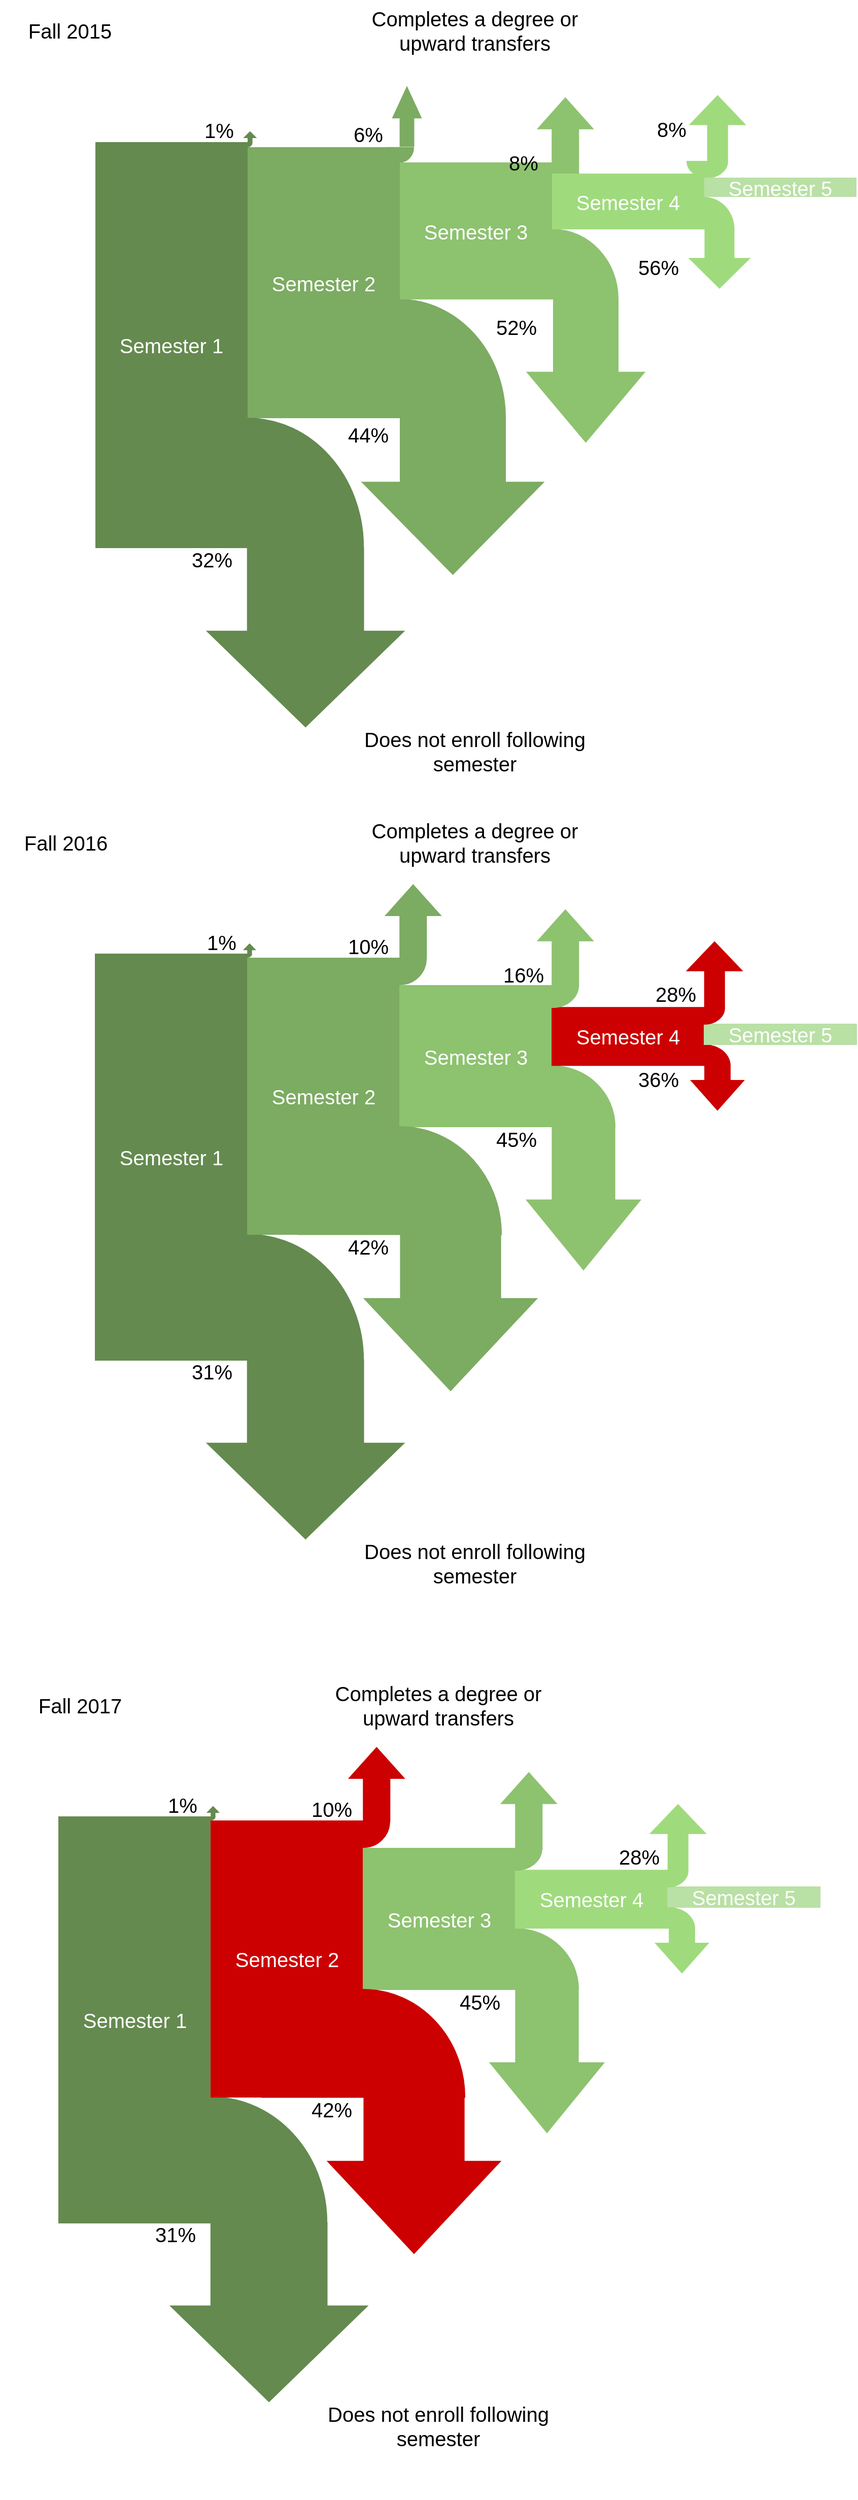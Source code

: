 <mxfile version="20.8.5" type="github">
  <diagram id="3BLNDf7WAw_VyQK-qgkP" name="Page-1">
    <mxGraphModel dx="913" dy="1168" grid="1" gridSize="10" guides="1" tooltips="1" connect="1" arrows="1" fold="1" page="1" pageScale="1" pageWidth="850" pageHeight="1100" background="#ffffff" math="0" shadow="0">
      <root>
        <mxCell id="0" />
        <mxCell id="1" parent="0" />
        <mxCell id="eU9Ldcz-xGVGo0lGxh9K-34" value="" style="verticalLabelPosition=bottom;verticalAlign=top;html=1;shape=mxgraph.basic.half_circle;flipV=1;fillColor=#8DC26F;strokeColor=#8DC26F;" parent="1" vertex="1">
          <mxGeometry x="476" y="206" width="129" height="68.5" as="geometry" />
        </mxCell>
        <mxCell id="eU9Ldcz-xGVGo0lGxh9K-24" value="" style="verticalLabelPosition=bottom;verticalAlign=top;html=1;shape=mxgraph.basic.half_circle;flipV=1;strokeColor=#7CAB62;fillColor=#7CAB62;" parent="1" vertex="1">
          <mxGeometry x="285" y="275" width="209" height="116.5" as="geometry" />
        </mxCell>
        <mxCell id="eU9Ldcz-xGVGo0lGxh9K-101" value="&lt;font color=&quot;#000000&quot;&gt;1%&lt;/font&gt;" style="rounded=0;whiteSpace=wrap;html=1;labelBackgroundColor=none;fillStyle=solid;strokeColor=none;fontSize=20;fontColor=#FFFFFF;fillColor=none;gradientColor=none;container=0;" parent="1" vertex="1">
          <mxGeometry x="177.34" y="96.49" width="70" height="23.51" as="geometry" />
        </mxCell>
        <mxCell id="eU9Ldcz-xGVGo0lGxh9K-55" value="" style="verticalLabelPosition=bottom;verticalAlign=top;html=1;shape=mxgraph.basic.half_circle;flipV=1;rotation=-180;fillColor=#7CAB62;strokeColor=#7CAB62;" parent="1" vertex="1">
          <mxGeometry x="376.5" y="125.4" width="27" height="14.3" as="geometry" />
        </mxCell>
        <mxCell id="eU9Ldcz-xGVGo0lGxh9K-62" value="" style="group" parent="1" vertex="1" connectable="0">
          <mxGeometry x="663" y="86.5" width="67.26" height="68.495" as="geometry" />
        </mxCell>
        <mxCell id="eU9Ldcz-xGVGo0lGxh9K-61" value="" style="verticalLabelPosition=bottom;verticalAlign=top;html=1;shape=mxgraph.basic.half_circle;flipV=1;rotation=-180;fillColor=#9FDB7D;strokeColor=#9FDB7D;" parent="eU9Ldcz-xGVGo0lGxh9K-62" vertex="1">
          <mxGeometry x="10" y="52.495" width="40" height="16" as="geometry" />
        </mxCell>
        <mxCell id="eU9Ldcz-xGVGo0lGxh9K-59" value="" style="group;rotation=-180;flipH=1;" parent="eU9Ldcz-xGVGo0lGxh9K-62" vertex="1" connectable="0">
          <mxGeometry width="67.26" height="52.61" as="geometry" />
        </mxCell>
        <mxCell id="eU9Ldcz-xGVGo0lGxh9K-60" value="" style="html=1;shadow=0;dashed=0;align=center;verticalAlign=middle;shape=mxgraph.arrows2.arrow;dy=0.64;dx=28.37;direction=south;notch=0;rotation=-180;fillColor=#9FDB7D;strokeColor=#9FDB7D;" parent="eU9Ldcz-xGVGo0lGxh9K-59" vertex="1">
          <mxGeometry x="13" y="-12.13" width="54.26" height="64.74" as="geometry" />
        </mxCell>
        <mxCell id="Jka_3K3yyHLLtvZlxswz-1" value="&lt;font color=&quot;#000000&quot;&gt;8%&lt;/font&gt;" style="rounded=0;whiteSpace=wrap;html=1;labelBackgroundColor=none;fillStyle=solid;strokeColor=none;fontSize=20;fontColor=#FFFFFF;fillColor=none;gradientColor=none;" vertex="1" parent="eU9Ldcz-xGVGo0lGxh9K-59">
          <mxGeometry x="-40" y="8.48" width="70" height="23.51" as="geometry" />
        </mxCell>
        <mxCell id="eU9Ldcz-xGVGo0lGxh9K-40" value="" style="group" parent="1" vertex="1" connectable="0">
          <mxGeometry x="658" y="173" width="65" height="87" as="geometry" />
        </mxCell>
        <mxCell id="eU9Ldcz-xGVGo0lGxh9K-38" value="" style="html=1;shadow=0;dashed=0;align=center;verticalAlign=middle;shape=mxgraph.arrows2.arrow;dy=0.52;dx=30.37;direction=south;notch=0;fillColor=#9FDB7D;strokeColor=none;" parent="eU9Ldcz-xGVGo0lGxh9K-40" vertex="1">
          <mxGeometry x="16.25" y="32" width="61.5" height="59.478" as="geometry" />
        </mxCell>
        <mxCell id="eU9Ldcz-xGVGo0lGxh9K-37" value="" style="verticalLabelPosition=bottom;verticalAlign=top;html=1;shape=mxgraph.basic.half_circle;flipV=1;fillColor=#9FDB7D;strokeColor=none;" parent="eU9Ldcz-xGVGo0lGxh9K-40" vertex="1">
          <mxGeometry x="1.992" y="1" width="59.765" height="32" as="geometry" />
        </mxCell>
        <mxCell id="eU9Ldcz-xGVGo0lGxh9K-36" value="" style="group" parent="1" vertex="1" connectable="0">
          <mxGeometry x="650" y="210" width="97" height="66" as="geometry" />
        </mxCell>
        <mxCell id="eU9Ldcz-xGVGo0lGxh9K-87" value="" style="html=1;shadow=0;dashed=0;align=center;verticalAlign=middle;shape=mxgraph.arrows2.arrow;dy=0.52;dx=30.37;direction=south;notch=0;rotation=-180;fillColor=#7CAB62;strokeColor=#7CAB62;" parent="1" vertex="1">
          <mxGeometry x="383" y="65.78" width="28" height="58.31" as="geometry" />
        </mxCell>
        <mxCell id="eU9Ldcz-xGVGo0lGxh9K-57" value="" style="html=1;shadow=0;dashed=0;align=center;verticalAlign=middle;shape=mxgraph.arrows2.arrow;dy=0.52;dx=30.37;direction=south;notch=0;rotation=-180;fillColor=#8DC26F;strokeColor=#8DC26F;" parent="1" vertex="1">
          <mxGeometry x="526" y="76.49" width="54.26" height="75" as="geometry" />
        </mxCell>
        <mxCell id="eU9Ldcz-xGVGo0lGxh9K-58" value="" style="verticalLabelPosition=bottom;verticalAlign=top;html=1;shape=mxgraph.basic.half_circle;flipV=1;rotation=-180;fillColor=#8DC26F;strokeColor=#8DC26F;" parent="1" vertex="1">
          <mxGeometry x="515.255" y="151.096" width="51" height="21.512" as="geometry" />
        </mxCell>
        <mxCell id="eU9Ldcz-xGVGo0lGxh9K-93" value="&lt;font style=&quot;font-size: 20px;&quot; color=&quot;#ffffff&quot;&gt;Semester 1&lt;/font&gt;" style="rounded=0;whiteSpace=wrap;html=1;labelBackgroundColor=none;fillStyle=solid;strokeColor=none;fillColor=#648A4F;gradientColor=none;" parent="1" vertex="1">
          <mxGeometry x="90" y="120" width="150" height="400" as="geometry" />
        </mxCell>
        <mxCell id="eU9Ldcz-xGVGo0lGxh9K-51" value="" style="shape=singleArrow;direction=south;whiteSpace=wrap;html=1;arrowWidth=0.344;arrowSize=0.55;rotation=-180;fillColor=#648A4F;strokeColor=#648A4F;" parent="1" vertex="1">
          <mxGeometry x="236.9" y="110" width="11" height="10" as="geometry" />
        </mxCell>
        <mxCell id="eU9Ldcz-xGVGo0lGxh9K-94" value="&lt;font style=&quot;font-size: 20px;&quot; color=&quot;#ffffff&quot;&gt;Semester 2&lt;/font&gt;" style="rounded=0;whiteSpace=wrap;html=1;labelBackgroundColor=none;fillStyle=solid;strokeColor=none;fillColor=#7CAB62;gradientColor=none;" parent="1" vertex="1">
          <mxGeometry x="240" y="125" width="150" height="267" as="geometry" />
        </mxCell>
        <mxCell id="eU9Ldcz-xGVGo0lGxh9K-95" value="&lt;font style=&quot;font-size: 20px;&quot; color=&quot;#ffffff&quot;&gt;Semester 3&lt;/font&gt;" style="rounded=0;whiteSpace=wrap;html=1;labelBackgroundColor=none;fillStyle=solid;strokeColor=none;fillColor=#8DC26F;gradientColor=none;" parent="1" vertex="1">
          <mxGeometry x="390" y="140" width="150" height="135" as="geometry" />
        </mxCell>
        <mxCell id="eU9Ldcz-xGVGo0lGxh9K-25" value="" style="html=1;shadow=0;dashed=0;align=center;verticalAlign=middle;shape=mxgraph.arrows2.arrow;dy=0.42;dx=90.63;direction=south;notch=0;strokeColor=#7CAB62;fillColor=#7CAB62;" parent="1" vertex="1">
          <mxGeometry x="353" y="392" width="178.5" height="153.78" as="geometry" />
        </mxCell>
        <mxCell id="eU9Ldcz-xGVGo0lGxh9K-96" value="&lt;font style=&quot;font-size: 20px;&quot; color=&quot;#ffffff&quot;&gt;Semester 4&lt;/font&gt;" style="rounded=0;whiteSpace=wrap;html=1;labelBackgroundColor=none;fillStyle=solid;strokeColor=none;fillColor=#9FDB7D;gradientColor=none;" parent="1" vertex="1">
          <mxGeometry x="540" y="151" width="150" height="55" as="geometry" />
        </mxCell>
        <mxCell id="eU9Ldcz-xGVGo0lGxh9K-97" value="&lt;font style=&quot;font-size: 20px;&quot; color=&quot;#ffffff&quot;&gt;Semester 5&lt;/font&gt;" style="rounded=0;whiteSpace=wrap;html=1;labelBackgroundColor=none;fillStyle=solid;strokeColor=none;fillColor=#B9E0A5;gradientColor=none;" parent="1" vertex="1">
          <mxGeometry x="690" y="155" width="150" height="19" as="geometry" />
        </mxCell>
        <mxCell id="eU9Ldcz-xGVGo0lGxh9K-99" value="&lt;font color=&quot;#000000&quot;&gt;Does not enroll following semester&lt;/font&gt;" style="rounded=0;whiteSpace=wrap;html=1;labelBackgroundColor=none;fillStyle=solid;strokeColor=none;fontSize=20;fontColor=#FFFFFF;fillColor=none;gradientColor=none;" parent="1" vertex="1">
          <mxGeometry x="346.52" y="690" width="233.74" height="60" as="geometry" />
        </mxCell>
        <mxCell id="eU9Ldcz-xGVGo0lGxh9K-100" value="&lt;font color=&quot;#000000&quot;&gt;Completes a degree or upward transfers&lt;/font&gt;" style="rounded=0;whiteSpace=wrap;html=1;labelBackgroundColor=none;fillStyle=solid;strokeColor=none;fontSize=20;fontColor=#FFFFFF;fillColor=none;gradientColor=none;" parent="1" vertex="1">
          <mxGeometry x="346.52" y="-20" width="233.74" height="60" as="geometry" />
        </mxCell>
        <mxCell id="eU9Ldcz-xGVGo0lGxh9K-102" value="&lt;font color=&quot;#000000&quot;&gt;6%&lt;/font&gt;" style="rounded=0;whiteSpace=wrap;html=1;labelBackgroundColor=none;fillStyle=solid;strokeColor=none;fontSize=20;fontColor=#FFFFFF;fillColor=none;gradientColor=none;" parent="1" vertex="1">
          <mxGeometry x="324" y="100.49" width="70" height="23.51" as="geometry" />
        </mxCell>
        <mxCell id="eU9Ldcz-xGVGo0lGxh9K-103" value="&lt;font color=&quot;#000000&quot;&gt;8%&lt;/font&gt;" style="rounded=0;whiteSpace=wrap;html=1;labelBackgroundColor=none;fillStyle=solid;strokeColor=none;fontSize=20;fontColor=#FFFFFF;fillColor=none;gradientColor=none;" parent="1" vertex="1">
          <mxGeometry x="477" y="127.98" width="70" height="23.51" as="geometry" />
        </mxCell>
        <mxCell id="eU9Ldcz-xGVGo0lGxh9K-110" value="&lt;font color=&quot;#000000&quot;&gt;56%&lt;/font&gt;" style="rounded=0;whiteSpace=wrap;html=1;labelBackgroundColor=none;fillStyle=solid;strokeColor=none;fontSize=20;fontColor=#FFFFFF;fillColor=none;gradientColor=none;" parent="1" vertex="1">
          <mxGeometry x="610" y="231.25" width="70" height="23.51" as="geometry" />
        </mxCell>
        <mxCell id="fxDB6JZg9kAw3pCAnRjl-48" value="&lt;font color=&quot;#000000&quot;&gt;Fall 2015&lt;/font&gt;" style="rounded=0;whiteSpace=wrap;html=1;labelBackgroundColor=none;fillStyle=solid;strokeColor=none;fontSize=20;fontColor=#FFFFFF;fillColor=none;gradientColor=none;" parent="1" vertex="1">
          <mxGeometry y="-20" width="130" height="60" as="geometry" />
        </mxCell>
        <mxCell id="fxDB6JZg9kAw3pCAnRjl-3" value="" style="group" parent="1" vertex="1" connectable="0">
          <mxGeometry x="665" y="1009" width="65.255" height="66.383" as="geometry" />
        </mxCell>
        <mxCell id="fxDB6JZg9kAw3pCAnRjl-5" value="" style="verticalLabelPosition=bottom;verticalAlign=top;html=1;shape=mxgraph.basic.half_circle;flipV=1;fillColor=#CC0000;strokeColor=none;" parent="fxDB6JZg9kAw3pCAnRjl-3" vertex="1">
          <mxGeometry width="51" height="21" as="geometry" />
        </mxCell>
        <mxCell id="fxDB6JZg9kAw3pCAnRjl-27" value="&lt;font color=&quot;#000000&quot;&gt;16%&lt;/font&gt;" style="rounded=0;whiteSpace=wrap;html=1;labelBackgroundColor=none;fillStyle=solid;strokeColor=none;fontSize=20;fontColor=#FFFFFF;fillColor=none;gradientColor=none;" parent="1" vertex="1">
          <mxGeometry x="477" y="927.98" width="70" height="23.51" as="geometry" />
        </mxCell>
        <mxCell id="fxDB6JZg9kAw3pCAnRjl-28" value="&lt;font color=&quot;#000000&quot;&gt;36%&lt;/font&gt;" style="rounded=0;whiteSpace=wrap;html=1;labelBackgroundColor=none;fillStyle=solid;strokeColor=none;fontSize=20;fontColor=#FFFFFF;fillColor=none;gradientColor=none;" parent="1" vertex="1">
          <mxGeometry x="610" y="1031.25" width="70" height="23.51" as="geometry" />
        </mxCell>
        <mxCell id="fxDB6JZg9kAw3pCAnRjl-46" value="" style="shape=singleArrow;direction=south;whiteSpace=wrap;html=1;arrowWidth=0.344;arrowSize=0.55;rotation=-180;fillColor=#648A4F;strokeColor=#648A4F;" parent="1" vertex="1">
          <mxGeometry x="236.59" y="910.09" width="10.75" height="10" as="geometry" />
        </mxCell>
        <mxCell id="fxDB6JZg9kAw3pCAnRjl-47" value="" style="verticalLabelPosition=bottom;verticalAlign=top;html=1;shape=mxgraph.basic.half_circle;flipV=1;rotation=-180;fillColor=#648A4F;strokeColor=#648A4F;" parent="1" vertex="1">
          <mxGeometry x="236" y="920" width="7.815" height="3" as="geometry" />
        </mxCell>
        <mxCell id="fxDB6JZg9kAw3pCAnRjl-50" value="" style="group" parent="1" vertex="1" connectable="0">
          <mxGeometry x="-4" y="780" width="844" height="812" as="geometry" />
        </mxCell>
        <mxCell id="fxDB6JZg9kAw3pCAnRjl-49" value="&lt;font color=&quot;#000000&quot;&gt;Fall 2016&lt;/font&gt;" style="rounded=0;whiteSpace=wrap;html=1;labelBackgroundColor=none;fillStyle=solid;strokeColor=none;fontSize=20;fontColor=#FFFFFF;fillColor=none;gradientColor=none;" parent="fxDB6JZg9kAw3pCAnRjl-50" vertex="1">
          <mxGeometry width="130" height="60" as="geometry" />
        </mxCell>
        <mxCell id="fxDB6JZg9kAw3pCAnRjl-6" value="" style="verticalLabelPosition=bottom;verticalAlign=top;html=1;shape=mxgraph.basic.half_circle;flipV=1;fillColor=#8DC26F;strokeColor=#8DC26F;" parent="fxDB6JZg9kAw3pCAnRjl-50" vertex="1">
          <mxGeometry x="482" y="250" width="124" height="60" as="geometry" />
        </mxCell>
        <mxCell id="fxDB6JZg9kAw3pCAnRjl-7" value="" style="html=1;shadow=0;dashed=0;align=center;verticalAlign=middle;shape=mxgraph.arrows2.arrow;dy=0.45;dx=68.71;direction=south;notch=0;fillColor=#8DC26F;strokeColor=#8DC26F;" parent="fxDB6JZg9kAw3pCAnRjl-50" vertex="1">
          <mxGeometry x="519" y="310" width="112" height="141" as="geometry" />
        </mxCell>
        <mxCell id="fxDB6JZg9kAw3pCAnRjl-8" value="&lt;font color=&quot;#000000&quot;&gt;45%&lt;/font&gt;" style="rounded=0;whiteSpace=wrap;html=1;labelBackgroundColor=none;fillStyle=solid;strokeColor=none;fontSize=20;fontColor=#FFFFFF;fillColor=none;gradientColor=none;" parent="fxDB6JZg9kAw3pCAnRjl-50" vertex="1">
          <mxGeometry x="474" y="310" width="70" height="23.51" as="geometry" />
        </mxCell>
        <mxCell id="fxDB6JZg9kAw3pCAnRjl-9" value="" style="group" parent="fxDB6JZg9kAw3pCAnRjl-50" vertex="1" connectable="0">
          <mxGeometry x="130" y="416" width="274" height="396" as="geometry" />
        </mxCell>
        <mxCell id="fxDB6JZg9kAw3pCAnRjl-10" value="" style="verticalLabelPosition=bottom;verticalAlign=top;html=1;shape=mxgraph.basic.half_circle;flipV=1;fillColor=#648A4F;strokeColor=#648A4F;" parent="fxDB6JZg9kAw3pCAnRjl-9" vertex="1">
          <mxGeometry width="228.085" height="123.707" as="geometry" />
        </mxCell>
        <mxCell id="fxDB6JZg9kAw3pCAnRjl-11" value="" style="html=1;shadow=0;dashed=0;align=center;verticalAlign=middle;shape=mxgraph.arrows2.arrow;dy=0.41;dx=94.12;direction=south;notch=0;fillColor=#648A4F;strokeColor=#648A4F;" parent="fxDB6JZg9kAw3pCAnRjl-9" vertex="1">
          <mxGeometry x="74.13" y="123.7" width="193.87" height="176.3" as="geometry" />
        </mxCell>
        <mxCell id="fxDB6JZg9kAw3pCAnRjl-12" value="&lt;font color=&quot;#000000&quot;&gt;31%&lt;/font&gt;" style="rounded=0;whiteSpace=wrap;html=1;labelBackgroundColor=none;fillStyle=solid;strokeColor=none;fontSize=20;fontColor=#FFFFFF;fillColor=none;gradientColor=none;" parent="fxDB6JZg9kAw3pCAnRjl-9" vertex="1">
          <mxGeometry x="44" y="123.7" width="70" height="23.51" as="geometry" />
        </mxCell>
        <mxCell id="fxDB6JZg9kAw3pCAnRjl-13" value="&lt;font color=&quot;#000000&quot;&gt;42%&lt;/font&gt;" style="rounded=0;whiteSpace=wrap;html=1;labelBackgroundColor=none;fillStyle=solid;strokeColor=none;fontSize=20;fontColor=#FFFFFF;fillColor=none;gradientColor=none;" parent="fxDB6JZg9kAw3pCAnRjl-9" vertex="1">
          <mxGeometry x="198" width="70" height="23.51" as="geometry" />
        </mxCell>
        <mxCell id="fxDB6JZg9kAw3pCAnRjl-14" value="" style="html=1;shadow=0;dashed=0;align=center;verticalAlign=middle;shape=mxgraph.arrows2.arrow;dy=0.52;dx=30.37;direction=south;notch=0;rotation=-180;fillColor=#7CAB62;strokeColor=#7CAB62;" parent="fxDB6JZg9kAw3pCAnRjl-50" vertex="1">
          <mxGeometry x="380" y="71.69" width="54.26" height="72.4" as="geometry" />
        </mxCell>
        <mxCell id="fxDB6JZg9kAw3pCAnRjl-15" value="" style="html=1;shadow=0;dashed=0;align=center;verticalAlign=middle;shape=mxgraph.arrows2.arrow;dy=0.52;dx=30.37;direction=south;notch=0;rotation=-180;fillColor=#8DC26F;strokeColor=#8DC26F;" parent="fxDB6JZg9kAw3pCAnRjl-50" vertex="1">
          <mxGeometry x="530" y="96.49" width="54.26" height="75" as="geometry" />
        </mxCell>
        <mxCell id="fxDB6JZg9kAw3pCAnRjl-16" value="&lt;font style=&quot;font-size: 20px;&quot; color=&quot;#ffffff&quot;&gt;Semester 1&lt;/font&gt;" style="rounded=0;whiteSpace=wrap;html=1;labelBackgroundColor=none;fillStyle=solid;strokeColor=#648A4F;fillColor=#648A4F;gradientColor=none;" parent="fxDB6JZg9kAw3pCAnRjl-50" vertex="1">
          <mxGeometry x="94" y="140" width="150" height="400" as="geometry" />
        </mxCell>
        <mxCell id="fxDB6JZg9kAw3pCAnRjl-17" value="&lt;font style=&quot;font-size: 20px;&quot; color=&quot;#ffffff&quot;&gt;Semester 2&lt;/font&gt;" style="rounded=0;whiteSpace=wrap;html=1;labelBackgroundColor=none;fillStyle=solid;strokeColor=#7CAB62;fillColor=#7CAB62;gradientColor=none;" parent="fxDB6JZg9kAw3pCAnRjl-50" vertex="1">
          <mxGeometry x="244" y="144" width="150" height="272" as="geometry" />
        </mxCell>
        <mxCell id="fxDB6JZg9kAw3pCAnRjl-18" value="&lt;font style=&quot;font-size: 20px;&quot; color=&quot;#ffffff&quot;&gt;Semester 3&lt;/font&gt;" style="rounded=0;whiteSpace=wrap;html=1;labelBackgroundColor=none;fillStyle=solid;strokeColor=#8DC26F;fillColor=#8DC26F;gradientColor=none;" parent="fxDB6JZg9kAw3pCAnRjl-50" vertex="1">
          <mxGeometry x="394" y="171" width="150" height="139" as="geometry" />
        </mxCell>
        <mxCell id="fxDB6JZg9kAw3pCAnRjl-19" value="" style="verticalLabelPosition=bottom;verticalAlign=top;html=1;shape=mxgraph.basic.half_circle;flipV=1;strokeColor=#7CAB62;fillColor=#7CAB62;" parent="fxDB6JZg9kAw3pCAnRjl-50" vertex="1">
          <mxGeometry x="294" y="310" width="200" height="106.22" as="geometry" />
        </mxCell>
        <mxCell id="fxDB6JZg9kAw3pCAnRjl-20" value="" style="html=1;shadow=0;dashed=0;align=center;verticalAlign=middle;shape=mxgraph.arrows2.arrow;dy=0.42;dx=90.63;direction=south;notch=0;strokeColor=#7CAB62;fillColor=#7CAB62;" parent="fxDB6JZg9kAw3pCAnRjl-50" vertex="1">
          <mxGeometry x="359" y="416.22" width="170" height="153.78" as="geometry" />
        </mxCell>
        <mxCell id="fxDB6JZg9kAw3pCAnRjl-21" value="&lt;font style=&quot;font-size: 20px;&quot; color=&quot;#ffffff&quot;&gt;Semester 4&lt;/font&gt;" style="rounded=0;whiteSpace=wrap;html=1;labelBackgroundColor=none;fillStyle=solid;strokeColor=#CC0000;fillColor=#CC0000;gradientColor=none;" parent="fxDB6JZg9kAw3pCAnRjl-50" vertex="1">
          <mxGeometry x="544" y="192.61" width="150" height="57" as="geometry" />
        </mxCell>
        <mxCell id="fxDB6JZg9kAw3pCAnRjl-22" value="&lt;font style=&quot;font-size: 20px;&quot; color=&quot;#ffffff&quot;&gt;Semester 5&lt;/font&gt;" style="rounded=0;whiteSpace=wrap;html=1;labelBackgroundColor=none;fillStyle=solid;strokeColor=#B9E0A5;fillColor=#B9E0A5;gradientColor=none;" parent="fxDB6JZg9kAw3pCAnRjl-50" vertex="1">
          <mxGeometry x="694" y="209" width="150" height="20" as="geometry" />
        </mxCell>
        <mxCell id="fxDB6JZg9kAw3pCAnRjl-23" value="&lt;font color=&quot;#000000&quot;&gt;Does not enroll following semester&lt;/font&gt;" style="rounded=0;whiteSpace=wrap;html=1;labelBackgroundColor=none;fillStyle=solid;strokeColor=none;fontSize=20;fontColor=#FFFFFF;fillColor=none;gradientColor=none;" parent="fxDB6JZg9kAw3pCAnRjl-50" vertex="1">
          <mxGeometry x="350.52" y="710" width="233.74" height="60" as="geometry" />
        </mxCell>
        <mxCell id="fxDB6JZg9kAw3pCAnRjl-24" value="&lt;font color=&quot;#000000&quot;&gt;Completes a degree or upward transfers&lt;/font&gt;" style="rounded=0;whiteSpace=wrap;html=1;labelBackgroundColor=none;fillStyle=solid;strokeColor=none;fontSize=20;fontColor=#FFFFFF;fillColor=none;gradientColor=none;" parent="fxDB6JZg9kAw3pCAnRjl-50" vertex="1">
          <mxGeometry x="350.52" width="233.74" height="60" as="geometry" />
        </mxCell>
        <mxCell id="fxDB6JZg9kAw3pCAnRjl-25" value="&lt;font color=&quot;#000000&quot;&gt;1%&lt;/font&gt;" style="rounded=0;whiteSpace=wrap;html=1;labelBackgroundColor=none;fillStyle=solid;strokeColor=none;fontSize=20;fontColor=#FFFFFF;fillColor=none;gradientColor=none;" parent="fxDB6JZg9kAw3pCAnRjl-50" vertex="1">
          <mxGeometry x="194" y="116.49" width="48.66" height="23.51" as="geometry" />
        </mxCell>
        <mxCell id="fxDB6JZg9kAw3pCAnRjl-26" value="&lt;font color=&quot;#000000&quot;&gt;10%&lt;/font&gt;" style="rounded=0;whiteSpace=wrap;html=1;labelBackgroundColor=none;fillStyle=solid;strokeColor=none;fontSize=20;fontColor=#FFFFFF;fillColor=none;gradientColor=none;" parent="fxDB6JZg9kAw3pCAnRjl-50" vertex="1">
          <mxGeometry x="328" y="120.49" width="70" height="23.51" as="geometry" />
        </mxCell>
        <mxCell id="fxDB6JZg9kAw3pCAnRjl-30" value="" style="verticalLabelPosition=bottom;verticalAlign=top;html=1;shape=mxgraph.basic.half_circle;flipV=1;rotation=-180;fillColor=#7CAB62;strokeColor=#7CAB62;" parent="fxDB6JZg9kAw3pCAnRjl-50" vertex="1">
          <mxGeometry x="369" y="144.087" width="51" height="25.94" as="geometry" />
        </mxCell>
        <mxCell id="fxDB6JZg9kAw3pCAnRjl-31" value="" style="verticalLabelPosition=bottom;verticalAlign=top;html=1;shape=mxgraph.basic.half_circle;flipV=1;rotation=-180;fillColor=#8DC26F;strokeColor=#8DC26F;" parent="fxDB6JZg9kAw3pCAnRjl-50" vertex="1">
          <mxGeometry x="518.995" y="171" width="51" height="21.512" as="geometry" />
        </mxCell>
        <mxCell id="fxDB6JZg9kAw3pCAnRjl-39" value="" style="group" parent="fxDB6JZg9kAw3pCAnRjl-50" vertex="1" connectable="0">
          <mxGeometry x="664" y="139" width="67.26" height="68.495" as="geometry" />
        </mxCell>
        <mxCell id="fxDB6JZg9kAw3pCAnRjl-40" value="" style="verticalLabelPosition=bottom;verticalAlign=top;html=1;shape=mxgraph.basic.half_circle;flipV=1;rotation=-180;fillColor=#CC0000;strokeColor=#CC0000;" parent="fxDB6JZg9kAw3pCAnRjl-39" vertex="1">
          <mxGeometry x="10" y="54" width="40" height="16" as="geometry" />
        </mxCell>
        <mxCell id="fxDB6JZg9kAw3pCAnRjl-41" value="" style="group;rotation=-180;flipH=1;" parent="fxDB6JZg9kAw3pCAnRjl-39" vertex="1" connectable="0">
          <mxGeometry width="67.26" height="52.61" as="geometry" />
        </mxCell>
        <mxCell id="fxDB6JZg9kAw3pCAnRjl-42" value="" style="html=1;shadow=0;dashed=0;align=center;verticalAlign=middle;shape=mxgraph.arrows2.arrow;dy=0.64;dx=28.37;direction=south;notch=0;rotation=-180;fillColor=#CC0000;strokeColor=#CC0000;" parent="fxDB6JZg9kAw3pCAnRjl-41" vertex="1">
          <mxGeometry x="13" y="-11" width="54.26" height="64.74" as="geometry" />
        </mxCell>
        <mxCell id="fxDB6JZg9kAw3pCAnRjl-43" value="&lt;font color=&quot;#000000&quot;&gt;28%&lt;/font&gt;" style="rounded=0;whiteSpace=wrap;html=1;labelBackgroundColor=none;fillStyle=solid;strokeColor=none;fontSize=20;fontColor=#FFFFFF;fillColor=none;gradientColor=none;" parent="fxDB6JZg9kAw3pCAnRjl-41" vertex="1">
          <mxGeometry x="-33" y="28.6" width="70" height="23.51" as="geometry" />
        </mxCell>
        <mxCell id="fxDB6JZg9kAw3pCAnRjl-4" value="" style="html=1;shadow=0;dashed=0;align=center;verticalAlign=middle;shape=mxgraph.arrows2.arrow;dy=0.52;dx=30.37;direction=south;notch=0;fillColor=#CC0000;strokeColor=none;" parent="1" vertex="1">
          <mxGeometry x="676" y="1029" width="54" height="45.383" as="geometry" />
        </mxCell>
        <mxCell id="fxDB6JZg9kAw3pCAnRjl-52" value="&lt;font color=&quot;#000000&quot;&gt;Fall 2017&lt;/font&gt;" style="rounded=0;whiteSpace=wrap;html=1;labelBackgroundColor=none;fillStyle=solid;strokeColor=none;fontSize=20;fontColor=#FFFFFF;fillColor=none;gradientColor=none;" parent="1" vertex="1">
          <mxGeometry x="10" y="1630" width="130" height="60" as="geometry" />
        </mxCell>
        <mxCell id="fxDB6JZg9kAw3pCAnRjl-53" value="" style="verticalLabelPosition=bottom;verticalAlign=top;html=1;shape=mxgraph.basic.half_circle;flipV=1;fillColor=#8DC26F;strokeColor=#8DC26F;" parent="1" vertex="1">
          <mxGeometry x="442" y="1880" width="124" height="60" as="geometry" />
        </mxCell>
        <mxCell id="fxDB6JZg9kAw3pCAnRjl-54" value="" style="html=1;shadow=0;dashed=0;align=center;verticalAlign=middle;shape=mxgraph.arrows2.arrow;dy=0.45;dx=68.71;direction=south;notch=0;fillColor=#8DC26F;strokeColor=#8DC26F;" parent="1" vertex="1">
          <mxGeometry x="479" y="1940" width="112" height="141" as="geometry" />
        </mxCell>
        <mxCell id="fxDB6JZg9kAw3pCAnRjl-55" value="&lt;font color=&quot;#000000&quot;&gt;45%&lt;/font&gt;" style="rounded=0;whiteSpace=wrap;html=1;labelBackgroundColor=none;fillStyle=solid;strokeColor=none;fontSize=20;fontColor=#FFFFFF;fillColor=none;gradientColor=none;" parent="1" vertex="1">
          <mxGeometry x="434" y="1940" width="70" height="23.51" as="geometry" />
        </mxCell>
        <mxCell id="fxDB6JZg9kAw3pCAnRjl-56" value="" style="group" parent="1" vertex="1" connectable="0">
          <mxGeometry x="90" y="2046" width="274" height="396" as="geometry" />
        </mxCell>
        <mxCell id="fxDB6JZg9kAw3pCAnRjl-57" value="" style="verticalLabelPosition=bottom;verticalAlign=top;html=1;shape=mxgraph.basic.half_circle;flipV=1;fillColor=#648A4F;strokeColor=#648A4F;" parent="fxDB6JZg9kAw3pCAnRjl-56" vertex="1">
          <mxGeometry width="228.085" height="123.707" as="geometry" />
        </mxCell>
        <mxCell id="fxDB6JZg9kAw3pCAnRjl-58" value="" style="html=1;shadow=0;dashed=0;align=center;verticalAlign=middle;shape=mxgraph.arrows2.arrow;dy=0.41;dx=94.12;direction=south;notch=0;fillColor=#648A4F;strokeColor=#648A4F;" parent="fxDB6JZg9kAw3pCAnRjl-56" vertex="1">
          <mxGeometry x="74.13" y="123.7" width="193.87" height="176.3" as="geometry" />
        </mxCell>
        <mxCell id="fxDB6JZg9kAw3pCAnRjl-59" value="&lt;font color=&quot;#000000&quot;&gt;31%&lt;/font&gt;" style="rounded=0;whiteSpace=wrap;html=1;labelBackgroundColor=none;fillStyle=solid;strokeColor=none;fontSize=20;fontColor=#FFFFFF;fillColor=none;gradientColor=none;" parent="fxDB6JZg9kAw3pCAnRjl-56" vertex="1">
          <mxGeometry x="44" y="123.7" width="70" height="23.51" as="geometry" />
        </mxCell>
        <mxCell id="fxDB6JZg9kAw3pCAnRjl-60" value="&lt;font color=&quot;#000000&quot;&gt;42%&lt;/font&gt;" style="rounded=0;whiteSpace=wrap;html=1;labelBackgroundColor=none;fillStyle=solid;strokeColor=none;fontSize=20;fontColor=#FFFFFF;fillColor=none;gradientColor=none;" parent="fxDB6JZg9kAw3pCAnRjl-56" vertex="1">
          <mxGeometry x="198" width="70" height="23.51" as="geometry" />
        </mxCell>
        <mxCell id="fxDB6JZg9kAw3pCAnRjl-61" value="" style="html=1;shadow=0;dashed=0;align=center;verticalAlign=middle;shape=mxgraph.arrows2.arrow;dy=0.52;dx=30.37;direction=south;notch=0;rotation=-180;fillColor=#CC0000;strokeColor=#CC0000;" parent="1" vertex="1">
          <mxGeometry x="340" y="1701.69" width="54.26" height="72.4" as="geometry" />
        </mxCell>
        <mxCell id="fxDB6JZg9kAw3pCAnRjl-62" value="" style="html=1;shadow=0;dashed=0;align=center;verticalAlign=middle;shape=mxgraph.arrows2.arrow;dy=0.52;dx=30.37;direction=south;notch=0;rotation=-180;fillColor=#8DC26F;strokeColor=#8DC26F;" parent="1" vertex="1">
          <mxGeometry x="490" y="1726.49" width="54.26" height="75" as="geometry" />
        </mxCell>
        <mxCell id="fxDB6JZg9kAw3pCAnRjl-63" value="&lt;font style=&quot;font-size: 20px;&quot; color=&quot;#ffffff&quot;&gt;Semester 1&lt;/font&gt;" style="rounded=0;whiteSpace=wrap;html=1;labelBackgroundColor=none;fillStyle=solid;strokeColor=#648A4F;fillColor=#648A4F;gradientColor=none;" parent="1" vertex="1">
          <mxGeometry x="54" y="1770" width="150" height="400" as="geometry" />
        </mxCell>
        <mxCell id="fxDB6JZg9kAw3pCAnRjl-64" value="&lt;font style=&quot;font-size: 20px;&quot; color=&quot;#ffffff&quot;&gt;Semester 2&lt;/font&gt;" style="rounded=0;whiteSpace=wrap;html=1;labelBackgroundColor=none;fillStyle=solid;strokeColor=#CC0000;fillColor=#CC0000;gradientColor=none;" parent="1" vertex="1">
          <mxGeometry x="204" y="1774" width="150" height="272" as="geometry" />
        </mxCell>
        <mxCell id="fxDB6JZg9kAw3pCAnRjl-65" value="&lt;font style=&quot;font-size: 20px;&quot; color=&quot;#ffffff&quot;&gt;Semester 3&lt;/font&gt;" style="rounded=0;whiteSpace=wrap;html=1;labelBackgroundColor=none;fillStyle=solid;strokeColor=#8DC26F;fillColor=#8DC26F;gradientColor=none;" parent="1" vertex="1">
          <mxGeometry x="354" y="1801" width="150" height="139" as="geometry" />
        </mxCell>
        <mxCell id="fxDB6JZg9kAw3pCAnRjl-66" value="" style="verticalLabelPosition=bottom;verticalAlign=top;html=1;shape=mxgraph.basic.half_circle;flipV=1;strokeColor=#CC0000;fillColor=#CC0000;" parent="1" vertex="1">
          <mxGeometry x="254" y="1940" width="200" height="106.22" as="geometry" />
        </mxCell>
        <mxCell id="fxDB6JZg9kAw3pCAnRjl-67" value="" style="html=1;shadow=0;dashed=0;align=center;verticalAlign=middle;shape=mxgraph.arrows2.arrow;dy=0.42;dx=90.63;direction=south;notch=0;strokeColor=#CC0000;fillColor=#CC0000;" parent="1" vertex="1">
          <mxGeometry x="319" y="2046.22" width="170" height="153.78" as="geometry" />
        </mxCell>
        <mxCell id="fxDB6JZg9kAw3pCAnRjl-68" value="&lt;font style=&quot;font-size: 20px;&quot; color=&quot;#ffffff&quot;&gt;Semester 4&lt;/font&gt;" style="rounded=0;whiteSpace=wrap;html=1;labelBackgroundColor=none;fillStyle=solid;strokeColor=#9FDB7D;fillColor=#9FDB7D;gradientColor=none;" parent="1" vertex="1">
          <mxGeometry x="504" y="1822.61" width="150" height="57" as="geometry" />
        </mxCell>
        <mxCell id="fxDB6JZg9kAw3pCAnRjl-69" value="&lt;font style=&quot;font-size: 20px;&quot; color=&quot;#ffffff&quot;&gt;Semester 5&lt;/font&gt;" style="rounded=0;whiteSpace=wrap;html=1;labelBackgroundColor=none;fillStyle=solid;strokeColor=#B9E0A5;fillColor=#B9E0A5;gradientColor=none;" parent="1" vertex="1">
          <mxGeometry x="654" y="1839" width="150" height="20" as="geometry" />
        </mxCell>
        <mxCell id="fxDB6JZg9kAw3pCAnRjl-70" value="&lt;font color=&quot;#000000&quot;&gt;Does not enroll following semester&lt;/font&gt;" style="rounded=0;whiteSpace=wrap;html=1;labelBackgroundColor=none;fillStyle=solid;strokeColor=none;fontSize=20;fontColor=#FFFFFF;fillColor=none;gradientColor=none;" parent="1" vertex="1">
          <mxGeometry x="310.52" y="2340" width="233.74" height="60" as="geometry" />
        </mxCell>
        <mxCell id="fxDB6JZg9kAw3pCAnRjl-71" value="&lt;font color=&quot;#000000&quot;&gt;Completes a degree or upward transfers&lt;/font&gt;" style="rounded=0;whiteSpace=wrap;html=1;labelBackgroundColor=none;fillStyle=solid;strokeColor=none;fontSize=20;fontColor=#FFFFFF;fillColor=none;gradientColor=none;" parent="1" vertex="1">
          <mxGeometry x="310.52" y="1630" width="233.74" height="60" as="geometry" />
        </mxCell>
        <mxCell id="fxDB6JZg9kAw3pCAnRjl-72" value="&lt;font color=&quot;#000000&quot;&gt;1%&lt;/font&gt;" style="rounded=0;whiteSpace=wrap;html=1;labelBackgroundColor=none;fillStyle=solid;strokeColor=none;fontSize=20;fontColor=#FFFFFF;fillColor=none;gradientColor=none;" parent="1" vertex="1">
          <mxGeometry x="141.34" y="1746.49" width="70" height="23.51" as="geometry" />
        </mxCell>
        <mxCell id="fxDB6JZg9kAw3pCAnRjl-73" value="&lt;font color=&quot;#000000&quot;&gt;10%&lt;/font&gt;" style="rounded=0;whiteSpace=wrap;html=1;labelBackgroundColor=none;fillStyle=solid;strokeColor=none;fontSize=20;fontColor=#FFFFFF;fillColor=none;gradientColor=none;" parent="1" vertex="1">
          <mxGeometry x="288" y="1750.49" width="70" height="23.51" as="geometry" />
        </mxCell>
        <mxCell id="fxDB6JZg9kAw3pCAnRjl-74" value="" style="verticalLabelPosition=bottom;verticalAlign=top;html=1;shape=mxgraph.basic.half_circle;flipV=1;rotation=-180;fillColor=#CC0000;strokeColor=#CC0000;" parent="1" vertex="1">
          <mxGeometry x="329" y="1774.087" width="51" height="25.94" as="geometry" />
        </mxCell>
        <mxCell id="fxDB6JZg9kAw3pCAnRjl-75" value="" style="verticalLabelPosition=bottom;verticalAlign=top;html=1;shape=mxgraph.basic.half_circle;flipV=1;rotation=-180;fillColor=#8DC26F;strokeColor=#8DC26F;" parent="1" vertex="1">
          <mxGeometry x="478.995" y="1801" width="51" height="21.512" as="geometry" />
        </mxCell>
        <mxCell id="fxDB6JZg9kAw3pCAnRjl-76" value="" style="group" parent="1" vertex="1" connectable="0">
          <mxGeometry x="624" y="1769" width="67.26" height="68.495" as="geometry" />
        </mxCell>
        <mxCell id="fxDB6JZg9kAw3pCAnRjl-77" value="" style="verticalLabelPosition=bottom;verticalAlign=top;html=1;shape=mxgraph.basic.half_circle;flipV=1;rotation=-180;fillColor=#9FDB7D;strokeColor=#9FDB7D;" parent="fxDB6JZg9kAw3pCAnRjl-76" vertex="1">
          <mxGeometry x="10" y="54" width="40" height="16" as="geometry" />
        </mxCell>
        <mxCell id="fxDB6JZg9kAw3pCAnRjl-78" value="" style="group;rotation=-180;flipH=1;" parent="fxDB6JZg9kAw3pCAnRjl-76" vertex="1" connectable="0">
          <mxGeometry width="67.26" height="52.61" as="geometry" />
        </mxCell>
        <mxCell id="fxDB6JZg9kAw3pCAnRjl-79" value="" style="html=1;shadow=0;dashed=0;align=center;verticalAlign=middle;shape=mxgraph.arrows2.arrow;dy=0.64;dx=28.37;direction=south;notch=0;rotation=-180;fillColor=#9FDB7D;strokeColor=#9FDB7D;" parent="fxDB6JZg9kAw3pCAnRjl-78" vertex="1">
          <mxGeometry x="13" y="-11" width="54.26" height="64.74" as="geometry" />
        </mxCell>
        <mxCell id="fxDB6JZg9kAw3pCAnRjl-80" value="&lt;font color=&quot;#000000&quot;&gt;28%&lt;/font&gt;" style="rounded=0;whiteSpace=wrap;html=1;labelBackgroundColor=none;fillStyle=solid;strokeColor=none;fontSize=20;fontColor=#FFFFFF;fillColor=none;gradientColor=none;" parent="fxDB6JZg9kAw3pCAnRjl-78" vertex="1">
          <mxGeometry x="-33" y="28.6" width="70" height="23.51" as="geometry" />
        </mxCell>
        <mxCell id="fxDB6JZg9kAw3pCAnRjl-84" value="" style="verticalLabelPosition=bottom;verticalAlign=top;html=1;shape=mxgraph.basic.half_circle;flipV=1;fillColor=#9FDB7D;strokeColor=none;" parent="1" vertex="1">
          <mxGeometry x="630" y="1859" width="51" height="21" as="geometry" />
        </mxCell>
        <mxCell id="fxDB6JZg9kAw3pCAnRjl-83" value="" style="html=1;shadow=0;dashed=0;align=center;verticalAlign=middle;shape=mxgraph.arrows2.arrow;dy=0.52;dx=30.37;direction=south;notch=0;fillColor=#9FDB7D;strokeColor=none;" parent="1" vertex="1">
          <mxGeometry x="641" y="1879" width="54" height="45.383" as="geometry" />
        </mxCell>
        <mxCell id="fxDB6JZg9kAw3pCAnRjl-86" value="" style="shape=singleArrow;direction=south;whiteSpace=wrap;html=1;arrowWidth=0.344;arrowSize=0.55;rotation=-180;fillColor=#648A4F;strokeColor=#648A4F;" parent="1" vertex="1">
          <mxGeometry x="200.59" y="1760" width="10.75" height="10" as="geometry" />
        </mxCell>
        <mxCell id="fxDB6JZg9kAw3pCAnRjl-87" value="" style="verticalLabelPosition=bottom;verticalAlign=top;html=1;shape=mxgraph.basic.half_circle;flipV=1;rotation=-180;fillColor=#648A4F;strokeColor=#648A4F;" parent="1" vertex="1">
          <mxGeometry x="200" y="1770" width="7.815" height="3" as="geometry" />
        </mxCell>
        <mxCell id="eU9Ldcz-xGVGo0lGxh9K-31" value="" style="verticalLabelPosition=bottom;verticalAlign=top;html=1;shape=mxgraph.basic.half_circle;flipV=1;fillColor=#648A4F;strokeColor=#648A4F;" parent="1" vertex="1">
          <mxGeometry x="126" y="392" width="228.085" height="127" as="geometry" />
        </mxCell>
        <mxCell id="eU9Ldcz-xGVGo0lGxh9K-32" value="" style="html=1;shadow=0;dashed=0;align=center;verticalAlign=middle;shape=mxgraph.arrows2.arrow;dy=0.41;dx=94.12;direction=south;notch=0;fillColor=#648A4F;strokeColor=#648A4F;" parent="1" vertex="1">
          <mxGeometry x="200.13" y="519.7" width="193.87" height="176.3" as="geometry" />
        </mxCell>
        <mxCell id="eU9Ldcz-xGVGo0lGxh9K-107" value="&lt;font color=&quot;#000000&quot;&gt;32%&lt;/font&gt;" style="rounded=0;whiteSpace=wrap;html=1;labelBackgroundColor=none;fillStyle=solid;strokeColor=none;fontSize=20;fontColor=#FFFFFF;fillColor=none;gradientColor=none;" parent="1" vertex="1">
          <mxGeometry x="170" y="519.7" width="70" height="23.51" as="geometry" />
        </mxCell>
        <mxCell id="eU9Ldcz-xGVGo0lGxh9K-108" value="&lt;font color=&quot;#000000&quot;&gt;44%&lt;/font&gt;" style="rounded=0;whiteSpace=wrap;html=1;labelBackgroundColor=none;fillStyle=solid;strokeColor=none;fontSize=20;fontColor=#FFFFFF;fillColor=none;gradientColor=none;" parent="1" vertex="1">
          <mxGeometry x="324" y="396" width="70" height="23.51" as="geometry" />
        </mxCell>
        <mxCell id="eU9Ldcz-xGVGo0lGxh9K-35" value="" style="html=1;shadow=0;dashed=0;align=center;verticalAlign=middle;shape=mxgraph.arrows2.arrow;dy=0.45;dx=68.71;direction=south;notch=0;fillColor=#8DC26F;strokeColor=#8DC26F;" parent="1" vertex="1">
          <mxGeometry x="515.5" y="274.5" width="115.5" height="141" as="geometry" />
        </mxCell>
        <mxCell id="eU9Ldcz-xGVGo0lGxh9K-109" value="&lt;font color=&quot;#000000&quot;&gt;52%&lt;/font&gt;" style="rounded=0;whiteSpace=wrap;html=1;labelBackgroundColor=none;fillStyle=solid;strokeColor=none;fontSize=20;fontColor=#FFFFFF;fillColor=none;gradientColor=none;" parent="1" vertex="1">
          <mxGeometry x="470" y="290" width="70" height="23.51" as="geometry" />
        </mxCell>
        <mxCell id="eU9Ldcz-xGVGo0lGxh9K-50" value="" style="verticalLabelPosition=bottom;verticalAlign=top;html=1;shape=mxgraph.basic.half_circle;flipV=1;rotation=-180;fillColor=#648A4F;strokeColor=#648A4F;" parent="1" vertex="1">
          <mxGeometry x="235.8" y="120.5" width="8.5" height="4.05" as="geometry" />
        </mxCell>
      </root>
    </mxGraphModel>
  </diagram>
</mxfile>

